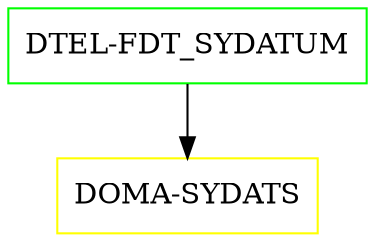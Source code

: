 digraph G {
  "DTEL-FDT_SYDATUM" [shape=box,color=green];
  "DOMA-SYDATS" [shape=box,color=yellow,URL="./DOMA_SYDATS.html"];
  "DTEL-FDT_SYDATUM" -> "DOMA-SYDATS";
}
